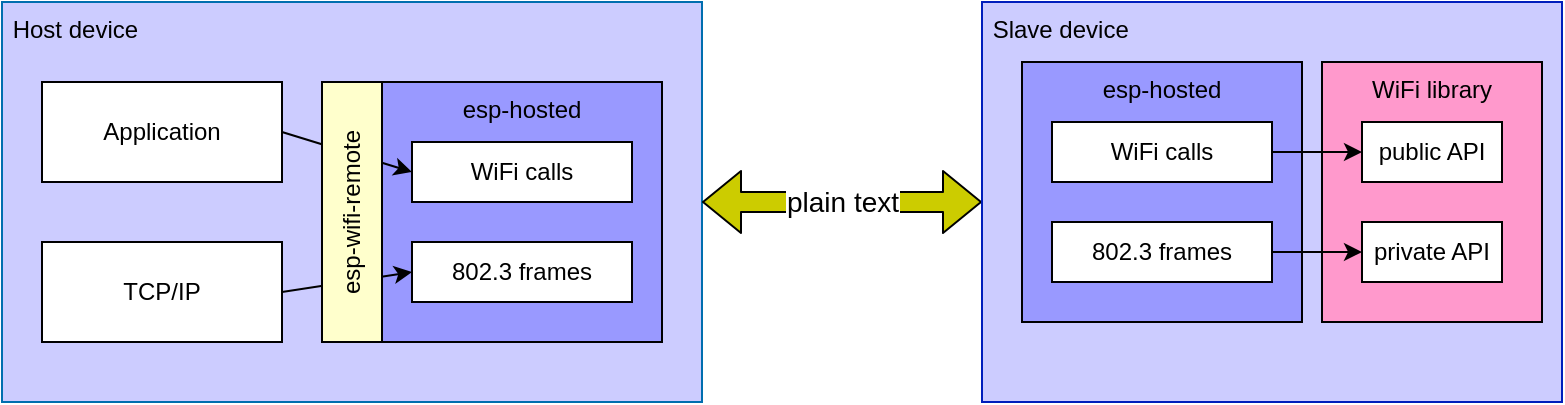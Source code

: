 <mxfile>
    <diagram id="7W33uEh9ZzW-GppHaLwA" name="Page-1">
        <mxGraphModel dx="596" dy="699" grid="1" gridSize="10" guides="1" tooltips="1" connect="1" arrows="1" fold="1" page="1" pageScale="1" pageWidth="850" pageHeight="1100" math="0" shadow="0">
            <root>
                <mxCell id="0"/>
                <mxCell id="1" parent="0"/>
                <mxCell id="2" value="&amp;nbsp;Host device" style="rounded=0;whiteSpace=wrap;html=1;align=left;verticalAlign=top;fillColor=#CCCCFF;fontColor=#000000;strokeColor=#006EAF;" parent="1" vertex="1">
                    <mxGeometry x="60" y="220" width="350" height="200" as="geometry"/>
                </mxCell>
                <mxCell id="8" value="esp-hosted" style="rounded=0;whiteSpace=wrap;html=1;align=center;verticalAlign=top;fillColor=#9999FF;fontColor=#000000;" parent="1" vertex="1">
                    <mxGeometry x="250" y="260" width="140" height="130" as="geometry"/>
                </mxCell>
                <mxCell id="3" value="Application" style="rounded=0;whiteSpace=wrap;html=1;" parent="1" vertex="1">
                    <mxGeometry x="80" y="260" width="120" height="50" as="geometry"/>
                </mxCell>
                <mxCell id="4" value="TCP/IP" style="rounded=0;whiteSpace=wrap;html=1;" parent="1" vertex="1">
                    <mxGeometry x="80" y="340" width="120" height="50" as="geometry"/>
                </mxCell>
                <mxCell id="6" value="plain text" style="shape=flexArrow;endArrow=classic;startArrow=classic;html=1;fillColor=#CCCC00;fontSize=14;" parent="1" edge="1">
                    <mxGeometry width="100" height="100" relative="1" as="geometry">
                        <mxPoint x="410" y="320" as="sourcePoint"/>
                        <mxPoint x="550" y="320" as="targetPoint"/>
                        <mxPoint as="offset"/>
                    </mxGeometry>
                </mxCell>
                <mxCell id="12" value="802.3 frames" style="rounded=0;whiteSpace=wrap;html=1;" parent="1" vertex="1">
                    <mxGeometry x="265" y="340" width="110" height="30" as="geometry"/>
                </mxCell>
                <mxCell id="18" value="" style="curved=1;endArrow=classic;html=1;exitX=1;exitY=0.5;exitDx=0;exitDy=0;entryX=0;entryY=0.5;entryDx=0;entryDy=0;" parent="1" source="4" target="12" edge="1">
                    <mxGeometry width="50" height="50" relative="1" as="geometry">
                        <mxPoint x="290" y="400" as="sourcePoint"/>
                        <mxPoint x="340" y="350" as="targetPoint"/>
                        <Array as="points"/>
                    </mxGeometry>
                </mxCell>
                <mxCell id="19" value="WiFi calls" style="rounded=0;whiteSpace=wrap;html=1;" parent="1" vertex="1">
                    <mxGeometry x="265" y="290" width="110" height="30" as="geometry"/>
                </mxCell>
                <mxCell id="20" value="" style="curved=1;endArrow=classic;html=1;exitX=1;exitY=0.5;exitDx=0;exitDy=0;entryX=0;entryY=0.5;entryDx=0;entryDy=0;" parent="1" source="3" target="19" edge="1">
                    <mxGeometry width="50" height="50" relative="1" as="geometry">
                        <mxPoint x="210" y="375" as="sourcePoint"/>
                        <mxPoint x="275" y="365" as="targetPoint"/>
                        <Array as="points"/>
                    </mxGeometry>
                </mxCell>
                <mxCell id="16" value="esp-wifi-remote" style="rounded=0;whiteSpace=wrap;html=1;horizontal=0;fillColor=#FFFFCC;fontColor=#000000;" parent="1" vertex="1">
                    <mxGeometry x="220" y="260" width="30" height="130" as="geometry"/>
                </mxCell>
                <mxCell id="21" value="&amp;nbsp;Slave device" style="rounded=0;whiteSpace=wrap;html=1;align=left;verticalAlign=top;fillColor=#CCCCFF;fontColor=#000000;strokeColor=#001DBC;" parent="1" vertex="1">
                    <mxGeometry x="550" y="220" width="290" height="200" as="geometry"/>
                </mxCell>
                <mxCell id="22" value="esp-hosted" style="rounded=0;whiteSpace=wrap;html=1;align=center;verticalAlign=top;fillColor=#9999FF;fontColor=#000000;" parent="1" vertex="1">
                    <mxGeometry x="570" y="250" width="140" height="130" as="geometry"/>
                </mxCell>
                <mxCell id="23" value="WiFi calls" style="rounded=0;whiteSpace=wrap;html=1;" parent="1" vertex="1">
                    <mxGeometry x="585" y="280" width="110" height="30" as="geometry"/>
                </mxCell>
                <mxCell id="24" value="802.3 frames" style="rounded=0;whiteSpace=wrap;html=1;" parent="1" vertex="1">
                    <mxGeometry x="585" y="330" width="110" height="30" as="geometry"/>
                </mxCell>
                <mxCell id="25" value="WiFi library" style="rounded=0;whiteSpace=wrap;html=1;verticalAlign=top;fillColor=#FF99CC;fontColor=#000000;" parent="1" vertex="1">
                    <mxGeometry x="720" y="250" width="110" height="130" as="geometry"/>
                </mxCell>
                <mxCell id="26" value="public API" style="rounded=0;whiteSpace=wrap;html=1;" parent="1" vertex="1">
                    <mxGeometry x="740" y="280" width="70" height="30" as="geometry"/>
                </mxCell>
                <mxCell id="27" value="private API" style="rounded=0;whiteSpace=wrap;html=1;" parent="1" vertex="1">
                    <mxGeometry x="740" y="330" width="70" height="30" as="geometry"/>
                </mxCell>
                <mxCell id="28" value="" style="endArrow=classic;html=1;exitX=1;exitY=0.5;exitDx=0;exitDy=0;entryX=0;entryY=0.5;entryDx=0;entryDy=0;" parent="1" source="24" target="27" edge="1">
                    <mxGeometry width="50" height="50" relative="1" as="geometry">
                        <mxPoint x="750" y="390" as="sourcePoint"/>
                        <mxPoint x="730" y="345" as="targetPoint"/>
                    </mxGeometry>
                </mxCell>
                <mxCell id="29" value="" style="endArrow=classic;html=1;exitX=1;exitY=0.5;exitDx=0;exitDy=0;entryX=0;entryY=0.5;entryDx=0;entryDy=0;" parent="1" source="23" target="26" edge="1">
                    <mxGeometry width="50" height="50" relative="1" as="geometry">
                        <mxPoint x="700" y="294.5" as="sourcePoint"/>
                        <mxPoint x="745" y="294.5" as="targetPoint"/>
                    </mxGeometry>
                </mxCell>
            </root>
        </mxGraphModel>
    </diagram>
</mxfile>
